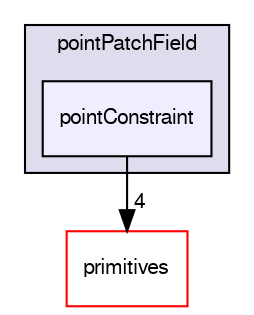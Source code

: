 digraph "src/OpenFOAM/fields/pointPatchFields/pointPatchField/pointConstraint" {
  bgcolor=transparent;
  compound=true
  node [ fontsize="10", fontname="FreeSans"];
  edge [ labelfontsize="10", labelfontname="FreeSans"];
  subgraph clusterdir_17a9bfb76e5e1dbc9e2e32285df4aeb8 {
    graph [ bgcolor="#ddddee", pencolor="black", label="pointPatchField" fontname="FreeSans", fontsize="10", URL="dir_17a9bfb76e5e1dbc9e2e32285df4aeb8.html"]
  dir_c39061827e96e5517b8c8266bb6d013c [shape=box, label="pointConstraint", style="filled", fillcolor="#eeeeff", pencolor="black", URL="dir_c39061827e96e5517b8c8266bb6d013c.html"];
  }
  dir_3e50f45338116b169052b428016851aa [shape=box label="primitives" color="red" URL="dir_3e50f45338116b169052b428016851aa.html"];
  dir_c39061827e96e5517b8c8266bb6d013c->dir_3e50f45338116b169052b428016851aa [headlabel="4", labeldistance=1.5 headhref="dir_001929_002157.html"];
}
